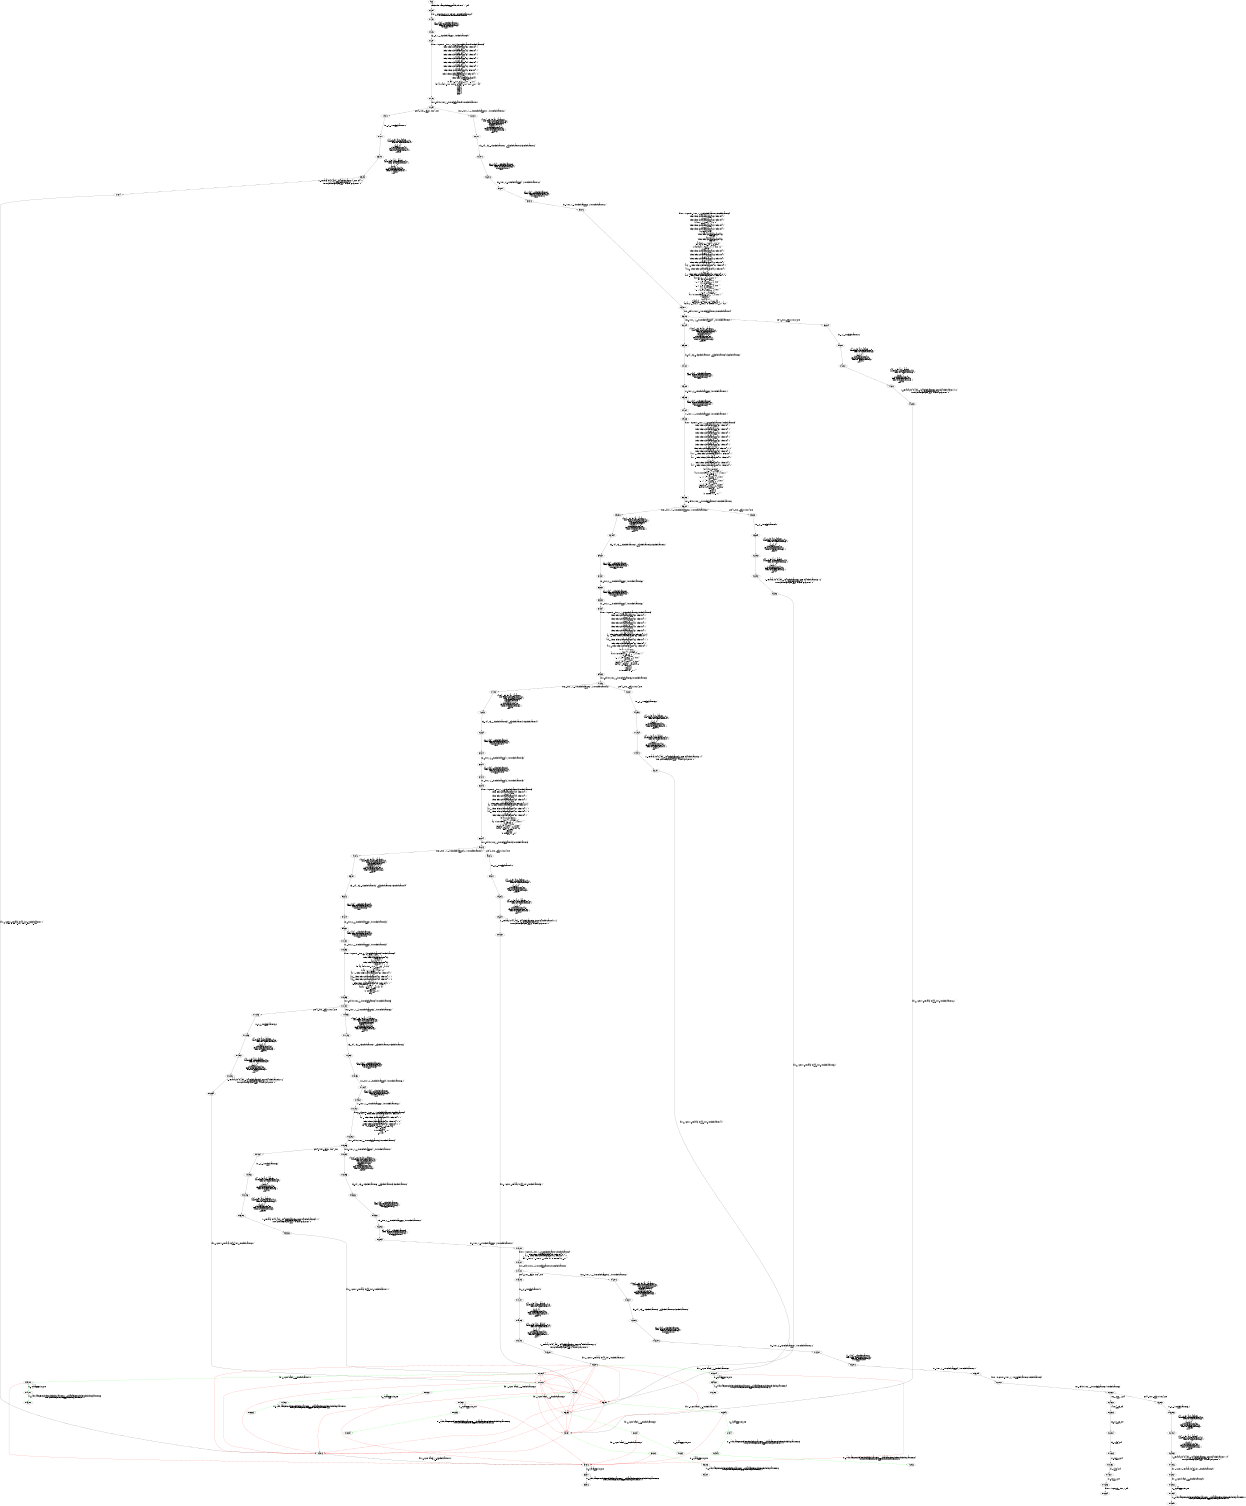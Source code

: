 digraph { 
	ratio="fill";
	size="8.3,10.7!";
	margin=0;
	"L9-D3" -> "L13-D4"[label="staticinvoke <safetyChecker.ErrorLable: void Error()>()--null
**null"];
	"L13-D4" -> "L14-D5"[label="if $i7 != 89 goto $i8 = i0 - 1--(not (not (= $i7__climbStairs_0_6 89)))
**(or false false false false false false false false)"];
	"L14-D5" -> "L15-D6"[label="$i7 = r1[$i6]--(= $i7__climbStairs_0_6
   (select (select |Global_realArray_int[]_64|
                   (select |int[]__climbStairs_0_86| 1))
           $i6__climbStairs_0_7))
**null"];
	"L15-D6" -> "L16-D7"[label="$i6 = i0 - 1--(= $i6__climbStairs_0_7 (- i0__climbStairs_0_89 1))
**null"];
	"L16-D7" -> "L17-D8"[label="if i10_1 < i0 goto $i1 = i10_1 - 1--(not (< i10_1__climbStairs_0_9 i0__climbStairs_0_89))
**(let ((a!1 (= 89
              (select (select |Global_realArray_int[]_53| (select |int[]| 1))
                      (+ (- 1) i0))))
      (a!2 (= 89
              (select (select |Global_realArray_int[]_43| (select |int[]| 1))
                      (+ (- 1) i0))))
      (a!3 (= 89
              (select (select |Global_realArray_int[]_34| (select |int[]| 1))
                      (+ (- 1) i0))))
      (a!4 (= 89
              (select (select |Global_realArray_int[]_26| (select |int[]| 1))
                      (+ (- 1) i0))))
      (a!5 (= 89
              (select (select |Global_realArray_int[]_19| (select |int[]| 1))
                      (+ (- 1) i0))))
      (a!6 (= 89
              (select (select |Global_realArray_int[]_13| (select |int[]| 1))
                      (+ (- 1) i0))))
      (a!7 (= 89
              (select (select |Global_realArray_int[]_8| (select |int[]| 1))
                      (+ (- 1) i0))))
      (a!8 (= 89
              (select (select |Global_realArray_int[]_4| (select |int[]| 1)) 1)))
      (a!9 (forall ((%0 Int))
             (! (let ((a!1 (= 0
                              (select (select |Global_realArray_int[]_4|
                                              (select |int[]| 1))
                                      %0))))
                  (or (and (>= i0 0) (or a!1 (= %0 0))) (= %0 1)))
                :qid itp))))
(let ((a!10 (and (<= i0 2) (not a!8) (or (not (<= i0 1)) (not (>= i0 1))) a!9)))
  (or (not a!1)
      (not a!2)
      (not a!3)
      (not a!4)
      (not a!5)
      (not a!6)
      (not a!7)
      a!10)))"];
	"L17-D8" -> "L18-D9"[label="i10_1 = Phi(i10, i10_2)--(= i10_1__climbStairs_0_9 i10_2__climbStairs_0_10)
**null"];
	"L18-D9" -> "L20-D10"[label="i10_2 = i10_1 + 1--(= i10_2__climbStairs_0_10 (+ i10_1__climbStairs_0_18 1))
**null"];
	"L18-D9" -> "L19-D10"[label="goto [?= i10_1 = Phi(i10, i10_2)]--true
**null"];
	"L20-D10" -> "L22-D11"[label="r1[i10_1] = $i5--(let ((a!1 (= array_63
              (store (select |Global_realArray_int[]_63|
                             (select |int[]__climbStairs_0_86| 1))
                     i10_1__climbStairs_0_18
                     $i5__climbStairs_0_12))))
  (and a!1
       (= |Global_realArray_int[]_64|
          (store |Global_realArray_int[]_63|
                 (select |int[]__climbStairs_0_86| 1)
                 array_63))))
**null"];
	"L19-D10" -> "L21-D11"[label="i10 = 2--(= i10__climbStairs_0_11 2)
**null"];
	"L22-D11" -> "L24-D12"[label="$i5 = $i4 + $i3--(= $i5__climbStairs_0_12 (+ $i4__climbStairs_0_15 $i3__climbStairs_0_13))
**null"];
	"L21-D11" -> "L23-D12"[label="r1[1] = 2--(let ((a!1 (= array_3
              (store (select |Global_realArray_int[]_3|
                             (select |int[]__climbStairs_0_14| 1))
                     1
                     2))))
  (and a!1
       (= |Global_realArray_int[]_4|
          (store |Global_realArray_int[]_3|
                 (select |int[]__climbStairs_0_14| 1)
                 array_3))))
**null"];
	"L24-D12" -> "L26-D13"[label="$i3 = r1[$i2]--(= $i3__climbStairs_0_13
   (select (select |Global_realArray_int[]_63|
                   (select |int[]__climbStairs_0_86| 1))
           $i2__climbStairs_0_14))
**null"];
	"L23-D12" -> "L25-D13"[label="r1[0] = 1--(let ((a!1 (= array_2
              (store (select |Global_realArray_int[]_2|
                             (select |int[]__climbStairs_0_14| 1))
                     0
                     1))))
  (and a!1
       (= |Global_realArray_int[]_3|
          (store |Global_realArray_int[]_2|
                 (select |int[]__climbStairs_0_14| 1)
                 array_2))))
**null"];
	"L26-D13" -> "L28-D14"[label="$i2 = i10_1 - 2--(= $i2__climbStairs_0_14 (- i10_1__climbStairs_0_18 2))
**null"];
	"L25-D13" -> "L27-D14"[label="r1 = newarray (int)[i0]--(and (= |int[]__climbStairs_0_14| (store |int[]| 1 1))
     (= |Global_realArray_int[]_2|
        (store |Global_realArray_int[]_1| 1 ((as const (Array Int Int)) 0))))
**null"];
	"L28-D14" -> "L30-D15"[label="$i4 = r1[$i1]--(= $i4__climbStairs_0_15
   (select (select |Global_realArray_int[]_63|
                   (select |int[]__climbStairs_0_86| 1))
           $i1__climbStairs_0_16))
**null"];
	"L27-D14" -> "L29-D15"[label="if i0 != 1 goto r1 = newarray (int)[i0]--(not (= i0__climbStairs_0_17 1))
**(and (or (not (<= i0 1)) (not (>= i0 1))) (>= i0 0))"];
	"L30-D15" -> "L32-D16"[label="$i1 = i10_1 - 1--(= $i1__climbStairs_0_16 (- i10_1__climbStairs_0_18 1))
**null"];
	"L29-D15" -> "L31-D16"[label="if i0 >= 0 goto (branch)--(>= i0__climbStairs_0_17 0)
**(>= i0 0)"];
	"L32-D16" -> "L34-D17"[label="if i10_1 < i0 goto $i1 = i10_1 - 1--(< i10_1__climbStairs_0_18 i0__climbStairs_0_89)
**(let ((a!1 (* (- 1)
              (select (select |Global_realArray_int[]_52| (select |int[]| 1))
                      (+ (- 1) i10_1))))
      (a!2 (* (- 1)
              (select (select |Global_realArray_int[]_52| (select |int[]| 1))
                      (+ (- 2) i10_1))))
      (a!4 (not (>= (+ i10_1 (* (- 1) i0)) 0)))
      (a!5 (* (- 1)
              (select (select |Global_realArray_int[]_42| (select |int[]| 1))
                      (+ (- 2) i10_1))))
      (a!6 (* (- 1)
              (select (select |Global_realArray_int[]_42| (select |int[]| 1))
                      (+ (- 1) i10_1))))
      (a!8 (forall ((%0 Int))
             (! (let ((a!1 (* (- 1)
                              (select (select |Global_realArray_int[]_33|
                                              (select |int[]| 1))
                                      (+ (- 1) i10_1))))
                      (a!2 (* (- 1)
                              (select (select |Global_realArray_int[]_33|
                                              (select |int[]| 1))
                                      %0)))
                      (a!4 (not (>= (+ i10_1 (* (- 1) i0)) 0))))
                (let ((a!3 (or (not (= %0 (+ (- 2) i10_1)))
                               (<= (- 21) (+ a!1 a!2)))))
                  (or (and a!3 a!4) (<= (- 1) (+ (* (- 1) i10_1) %0)))))
                :qid itp)))
      (a!9 (* (- 1)
              (select (select |Global_realArray_int[]_25| (select |int[]| 1))
                      (+ (- 1) i10_1))))
      (a!10 (* (- 1)
               (select (select |Global_realArray_int[]_25| (select |int[]| 1))
                       (+ (- 2) i10_1))))
      (a!12 (* (- 1)
               (select (select |Global_realArray_int[]_18| (select |int[]| 1))
                       (+ (- 1) i10_1))))
      (a!13 (* (- 1)
               (select (select |Global_realArray_int[]_18| (select |int[]| 1))
                       2)))
      (a!15 (<= (select (select |Global_realArray_int[]_12| (select |int[]| 1))
                        2)
                3))
      (a!16 (= (select (select |Global_realArray_int[]_12| (select |int[]| 1))
                       1)
               2))
      (a!18 (= 2
               (select (select |Global_realArray_int[]_7| (select |int[]| 1)) 1)))
      (a!19 (= (select (select |Global_realArray_int[]_7| (select |int[]| 1)) 0)
               1))
      (a!20 (not (<= (+ i0 (* (- 1) i10_1)) 0))))
(let ((a!3 (or (not true)
               (<= (- 55) (+ a!1 a!2))
               (<= (- 1) (+ (* (- 1) i10_1) (+ (- 2) i10_1)))))
      (a!7 (or (not true)
               (<= (- 34) (+ a!5 a!6))
               (<= (- 1) (+ (* (- 1) i10_1) (+ (- 2) i10_1)))))
      (a!11 (or (not true)
                (<= (- 13) (+ a!9 a!10))
                (<= (- 1) (+ (* (- 1) i10_1) (+ (- 2) i10_1)))))
      (a!14 (or (not true)
                (<= (- 8) (+ a!12 a!13))
                (<= (- 1) (+ (* (- 1) i10_1) 2))))
      (a!17 (or (not true) a!16 (<= (- 1) (+ (* (- 1) i10_1) 1)))))
  (or (and a!3 a!4)
      (and a!7 a!4)
      a!8
      (and a!11 a!4)
      (and a!14 (<= i10_1 4) (<= 4 i10_1) a!4)
      (and a!15 a!17 (<= i10_1 3) (<= 3 i10_1) a!4)
      (and a!18 (<= i10_1 2) (>= i10_1 2) (or (not true) a!19 (= 0 1)) a!20))))"];
	"L31-D16" -> "L33-D17"[label="i0 := @parameter0: int--true
**null"];
	"L34-D17" -> "L36-D18"[label="i10_1 = Phi(i10, i10_2)--(= i10_1__climbStairs_0_18 i10_2__climbStairs_0_19)
**null"];
	"L33-D17" -> "L35-D18"[label="r0 := @this: safetyTestCode.leetCode.climbingStairs.Test2--(= Global_safetyTestCode.leetCode.climbingStairs.Test2_2
   (store Global_safetyTestCode.leetCode.climbingStairs.Test2_1 1 1))
**null"];
	"L36-D18" -> "L38-D19"[label="goto [?= i10_1 = Phi(i10, i10_2)]--true
**null"];
	"L36-D18" -> "L37-D19"[label="i10_2 = i10_1 + 1--(= i10_2__climbStairs_0_19 (+ i10_1__climbStairs_0_27 1))
**null"];
	"L38-D19" -> "L40-D20"[label="i10 = 2--(= i10__climbStairs_0_20 2)
**null"];
	"L37-D19" -> "L39-D20"[label="r1[i10_1] = $i5--(let ((a!1 (= array_62
              (store (select |Global_realArray_int[]_62|
                             (select |int[]__climbStairs_0_86| 1))
                     i10_1__climbStairs_0_27
                     $i5__climbStairs_0_21))))
  (and a!1
       (= |Global_realArray_int[]_63|
          (store |Global_realArray_int[]_62|
                 (select |int[]__climbStairs_0_86| 1)
                 array_62))))
**null"];
	"L40-D20" -> "L42-D21"[label="r1[1] = 2--(let ((a!1 (= array_6
              (store (select |Global_realArray_int[]_6|
                             (select |int[]__climbStairs_0_23| 1))
                     1
                     2))))
  (and a!1
       (= |Global_realArray_int[]_7|
          (store |Global_realArray_int[]_6|
                 (select |int[]__climbStairs_0_23| 1)
                 array_6))))
**null"];
	"L39-D20" -> "L41-D21"[label="$i5 = $i4 + $i3--(= $i5__climbStairs_0_21 (+ $i4__climbStairs_0_24 $i3__climbStairs_0_22))
**null"];
	"L42-D21" -> "L44-D22"[label="r1[0] = 1--(let ((a!1 (= array_5
              (store (select |Global_realArray_int[]_5|
                             (select |int[]__climbStairs_0_23| 1))
                     0
                     1))))
  (and a!1
       (= |Global_realArray_int[]_6|
          (store |Global_realArray_int[]_5|
                 (select |int[]__climbStairs_0_23| 1)
                 array_5))))
**null"];
	"L41-D21" -> "L43-D22"[label="$i3 = r1[$i2]--(= $i3__climbStairs_0_22
   (select (select |Global_realArray_int[]_62|
                   (select |int[]__climbStairs_0_86| 1))
           $i2__climbStairs_0_23))
**null"];
	"L44-D22" -> "L46-D23"[label="r1 = newarray (int)[i0]--(and (= |int[]__climbStairs_0_23| (store |int[]__climbStairs_0_14| 1 2))
     (= |Global_realArray_int[]_5|
        (store |Global_realArray_int[]_4| 2 ((as const (Array Int Int)) 0))))
**null"];
	"L43-D22" -> "L45-D23"[label="$i2 = i10_1 - 2--(= $i2__climbStairs_0_23 (- i10_1__climbStairs_0_27 2))
**null"];
	"L46-D23" -> "L48-D24"[label="if i0 != 1 goto r1 = newarray (int)[i0]--(not (= i0__climbStairs_0_26 1))
**true"];
	"L45-D23" -> "L47-D24"[label="$i4 = r1[$i1]--(= $i4__climbStairs_0_24
   (select (select |Global_realArray_int[]_62|
                   (select |int[]__climbStairs_0_86| 1))
           $i1__climbStairs_0_25))
**null"];
	"L48-D24" -> "L50-D25"[color =green, label="if i0 >= 0 goto (branch)--(>= i0__climbStairs_0_26 0)
**true"];
	"L47-D24" -> "L49-D25"[label="$i1 = i10_1 - 1--(= $i1__climbStairs_0_25 (- i10_1__climbStairs_0_27 1))
**null"];
	"L50-D25" -> "L52-D26"[color =green, label="i0 := @parameter0: int--true
**null"];
	"L49-D25" -> "L51-D26"[label="if i10_1 < i0 goto $i1 = i10_1 - 1--(< i10_1__climbStairs_0_27 i0__climbStairs_0_89)
**(let ((a!1 (* (- 1)
              (select (select |Global_realArray_int[]_51| (select |int[]| 1))
                      (+ (- 2) i10_1))))
      (a!2 (* (- 2)
              (select (select |Global_realArray_int[]_51| (select |int[]| 1))
                      (+ (- 1) i10_1))))
      (a!3 (* (- 2)
              (select (select |Global_realArray_int[]_41| (select |int[]| 1))
                      (+ (- 1) i10_1))))
      (a!4 (* (- 1)
              (select (select |Global_realArray_int[]_41| (select |int[]| 1))
                      (+ (- 2) i10_1))))
      (a!5 (* (- 1)
              (select (select |Global_realArray_int[]_32| (select |int[]| 1))
                      (+ (- 2) i10_1))))
      (a!6 (* (- 2)
              (select (select |Global_realArray_int[]_32| (select |int[]| 1))
                      (+ (- 1) i10_1))))
      (a!7 (* (- 1)
              (select (select |Global_realArray_int[]_24| (select |int[]| 1)) 2)))
      (a!8 (* (- 2)
              (select (select |Global_realArray_int[]_24| (select |int[]| 1))
                      (+ (- 1) i10_1))))
      (a!10 (<= (select (select |Global_realArray_int[]_17| (select |int[]| 1))
                        2)
                3))
      (a!11 (= (select (select |Global_realArray_int[]_17| (select |int[]| 1))
                       1)
               2))
      (a!13 (= 2
               (select (select |Global_realArray_int[]_11| (select |int[]| 1))
                       1)))
      (a!14 (= (select (select |Global_realArray_int[]_11| (select |int[]| 1))
                       0)
               1)))
(let ((a!9 (or (not true)
               (<= (- 13) (+ a!7 a!8))
               (<= (- 1) (+ (* (- 1) i10_1) 2))))
      (a!12 (or (not true) a!11 (<= (- 1) (+ (* (- 1) i10_1) 1)))))
  (or (not true)
      (<= (- 55) (+ a!1 a!2))
      (<= (- 1) (+ (* (- 1) i10_1) (+ (- 2) i10_1)))
      (not true)
      (<= (- 34) (+ a!3 a!4))
      (<= (- 1) (+ (* (- 1) i10_1) (+ (- 2) i10_1)))
      (not true)
      (<= (- 21) (+ a!5 a!6))
      (<= (- 1) (+ (* (- 1) i10_1) (+ (- 2) i10_1)))
      (and a!9 (<= i10_1 4) (<= 4 i10_1))
      (and a!10 a!12 (<= i10_1 3) (<= 3 i10_1))
      (and a!13
           (<= i10_1 2)
           (>= i10_1 2)
           (= 2 i10_1)
           (or (not true) a!14 (= 0 1))))))"];
	"L52-D26" -> "L54-D27"[color =green, label="r0 := @this: safetyTestCode.leetCode.climbingStairs.Test2--(= Global_safetyTestCode.leetCode.climbingStairs.Test2_3
   (store Global_safetyTestCode.leetCode.climbingStairs.Test2_2 2 2))
**null"];
	"L51-D26" -> "L53-D27"[label="i10_1 = Phi(i10, i10_2)--(= i10_1__climbStairs_0_27 i10_2__climbStairs_0_28)
**null"];
	"L53-D27" -> "L56-D28"[label="goto [?= i10_1 = Phi(i10, i10_2)]--true
**null"];
	"L53-D27" -> "L55-D28"[label="i10_2 = i10_1 + 1--(= i10_2__climbStairs_0_28 (+ i10_1__climbStairs_0_36 1))
**null"];
	"L56-D28" -> "L58-D29"[label="i10 = 2--(= i10__climbStairs_0_29 2)
**null"];
	"L55-D28" -> "L57-D29"[label="r1[i10_1] = $i5--(let ((a!1 (= array_61
              (store (select |Global_realArray_int[]_61|
                             (select |int[]__climbStairs_0_86| 1))
                     i10_1__climbStairs_0_36
                     $i5__climbStairs_0_30))))
  (and a!1
       (= |Global_realArray_int[]_62|
          (store |Global_realArray_int[]_61|
                 (select |int[]__climbStairs_0_86| 1)
                 array_61))))
**null"];
	"L58-D29" -> "L60-D30"[label="r1[1] = 2--(let ((a!1 (= array_10
              (store (select |Global_realArray_int[]_10|
                             (select |int[]__climbStairs_0_32| 1))
                     1
                     2))))
  (and a!1
       (= |Global_realArray_int[]_11|
          (store |Global_realArray_int[]_10|
                 (select |int[]__climbStairs_0_32| 1)
                 array_10))))
**null"];
	"L57-D29" -> "L59-D30"[label="$i5 = $i4 + $i3--(= $i5__climbStairs_0_30 (+ $i4__climbStairs_0_33 $i3__climbStairs_0_31))
**null"];
	"L60-D30" -> "L62-D31"[label="r1[0] = 1--(let ((a!1 (= array_9
              (store (select |Global_realArray_int[]_9|
                             (select |int[]__climbStairs_0_32| 1))
                     0
                     1))))
  (and a!1
       (= |Global_realArray_int[]_10|
          (store |Global_realArray_int[]_9|
                 (select |int[]__climbStairs_0_32| 1)
                 array_9))))
**null"];
	"L59-D30" -> "L61-D31"[label="$i3 = r1[$i2]--(= $i3__climbStairs_0_31
   (select (select |Global_realArray_int[]_61|
                   (select |int[]__climbStairs_0_86| 1))
           $i2__climbStairs_0_32))
**null"];
	"L62-D31" -> "L64-D32"[label="r1 = newarray (int)[i0]--(and (= |int[]__climbStairs_0_32| (store |int[]__climbStairs_0_23| 1 3))
     (= |Global_realArray_int[]_9|
        (store |Global_realArray_int[]_8| 3 ((as const (Array Int Int)) 0))))
**null"];
	"L61-D31" -> "L63-D32"[label="$i2 = i10_1 - 2--(= $i2__climbStairs_0_32 (- i10_1__climbStairs_0_36 2))
**null"];
	"L64-D32" -> "L66-D33"[label="if i0 != 1 goto r1 = newarray (int)[i0]--(not (= i0__climbStairs_0_35 1))
**true"];
	"L63-D32" -> "L65-D33"[label="$i4 = r1[$i1]--(= $i4__climbStairs_0_33
   (select (select |Global_realArray_int[]_61|
                   (select |int[]__climbStairs_0_86| 1))
           $i1__climbStairs_0_34))
**null"];
	"L66-D33" -> "L68-D34"[color =green, label="if i0 >= 0 goto (branch)--(>= i0__climbStairs_0_35 0)
**true"];
	"L65-D33" -> "L67-D34"[label="$i1 = i10_1 - 1--(= $i1__climbStairs_0_34 (- i10_1__climbStairs_0_36 1))
**null"];
	"L68-D34" -> "L70-D35"[color =green, label="i0 := @parameter0: int--true
**null"];
	"L67-D34" -> "L69-D35"[label="if i10_1 < i0 goto $i1 = i10_1 - 1--(< i10_1__climbStairs_0_36 i0__climbStairs_0_89)
**(let ((a!1 (* (- 3)
              (select (select |Global_realArray_int[]_50| (select |int[]| 1))
                      (+ (- 1) i10_1))))
      (a!2 (* (- 2)
              (select (select |Global_realArray_int[]_50| (select |int[]| 1))
                      (+ (- 2) i10_1))))
      (a!3 (* (- 3)
              (select (select |Global_realArray_int[]_40| (select |int[]| 1))
                      (+ (- 1) i10_1))))
      (a!4 (* (- 2)
              (select (select |Global_realArray_int[]_40| (select |int[]| 1))
                      (+ (- 2) i10_1))))
      (a!5 (* (- 3)
              (select (select |Global_realArray_int[]_31| (select |int[]| 1))
                      (+ (- 1) i10_1))))
      (a!6 (* (- 2)
              (select (select |Global_realArray_int[]_31| (select |int[]| 1)) 2)))
      (a!8 (<= (select (select |Global_realArray_int[]_23| (select |int[]| 1))
                       2)
               3))
      (a!9 (= (select (select |Global_realArray_int[]_23| (select |int[]| 1)) 1)
              2))
      (a!11 (= 2
               (select (select |Global_realArray_int[]_16| (select |int[]| 1))
                       1)))
      (a!12 (= (select (select |Global_realArray_int[]_16| (select |int[]| 1))
                       0)
               1)))
(let ((a!7 (or (not true)
               (<= (- 21) (+ a!5 a!6))
               (<= (- 1) (+ (* (- 1) i10_1) 2))))
      (a!10 (or (not true) a!9 (<= (- 1) (+ (* (- 1) i10_1) 1)))))
  (or (not true)
      (<= (- 55) (+ a!1 a!2))
      (<= (- 1) (+ (* (- 1) i10_1) (+ (- 2) i10_1)))
      (not true)
      (<= (- 34) (+ a!3 a!4))
      (<= (- 1) (+ (* (- 1) i10_1) (+ (- 2) i10_1)))
      (and a!7 (<= i10_1 4) (<= 4 i10_1))
      (and a!8 (<= i10_1 3) (<= 3 i10_1) a!10)
      (and a!11
           (<= i10_1 2)
           (>= i10_1 2)
           (= 2 i10_1)
           (or (not true) a!12 (= 0 1))))))"];
	"L70-D35" -> "L72-D36"[color =green, label="r0 := @this: safetyTestCode.leetCode.climbingStairs.Test2--(= Global_safetyTestCode.leetCode.climbingStairs.Test2_4
   (store Global_safetyTestCode.leetCode.climbingStairs.Test2_3 3 3))
**null"];
	"L69-D35" -> "L71-D36"[label="i10_1 = Phi(i10, i10_2)--(= i10_1__climbStairs_0_36 i10_2__climbStairs_0_37)
**null"];
	"L71-D36" -> "L73-D37"[label="goto [?= i10_1 = Phi(i10, i10_2)]--true
**null"];
	"L71-D36" -> "L74-D37"[label="i10_2 = i10_1 + 1--(= i10_2__climbStairs_0_37 (+ i10_1__climbStairs_0_45 1))
**null"];
	"L73-D37" -> "L75-D38"[label="i10 = 2--(= i10__climbStairs_0_38 2)
**null"];
	"L74-D37" -> "L76-D38"[label="r1[i10_1] = $i5--(let ((a!1 (= array_60
              (store (select |Global_realArray_int[]_60|
                             (select |int[]__climbStairs_0_86| 1))
                     i10_1__climbStairs_0_45
                     $i5__climbStairs_0_39))))
  (and a!1
       (= |Global_realArray_int[]_61|
          (store |Global_realArray_int[]_60|
                 (select |int[]__climbStairs_0_86| 1)
                 array_60))))
**null"];
	"L75-D38" -> "L77-D39"[label="r1[1] = 2--(let ((a!1 (= array_15
              (store (select |Global_realArray_int[]_15|
                             (select |int[]__climbStairs_0_41| 1))
                     1
                     2))))
  (and a!1
       (= |Global_realArray_int[]_16|
          (store |Global_realArray_int[]_15|
                 (select |int[]__climbStairs_0_41| 1)
                 array_15))))
**null"];
	"L76-D38" -> "L78-D39"[label="$i5 = $i4 + $i3--(= $i5__climbStairs_0_39 (+ $i4__climbStairs_0_42 $i3__climbStairs_0_40))
**null"];
	"L77-D39" -> "L79-D40"[label="r1[0] = 1--(let ((a!1 (= array_14
              (store (select |Global_realArray_int[]_14|
                             (select |int[]__climbStairs_0_41| 1))
                     0
                     1))))
  (and a!1
       (= |Global_realArray_int[]_15|
          (store |Global_realArray_int[]_14|
                 (select |int[]__climbStairs_0_41| 1)
                 array_14))))
**null"];
	"L78-D39" -> "L80-D40"[label="$i3 = r1[$i2]--(= $i3__climbStairs_0_40
   (select (select |Global_realArray_int[]_60|
                   (select |int[]__climbStairs_0_86| 1))
           $i2__climbStairs_0_41))
**null"];
	"L79-D40" -> "L81-D41"[label="r1 = newarray (int)[i0]--(and (= |int[]__climbStairs_0_41| (store |int[]__climbStairs_0_32| 1 4))
     (= |Global_realArray_int[]_14|
        (store |Global_realArray_int[]_13| 4 ((as const (Array Int Int)) 0))))
**null"];
	"L80-D40" -> "L82-D41"[label="$i2 = i10_1 - 2--(= $i2__climbStairs_0_41 (- i10_1__climbStairs_0_45 2))
**null"];
	"L81-D41" -> "L83-D42"[label="if i0 != 1 goto r1 = newarray (int)[i0]--(not (= i0__climbStairs_0_44 1))
**true"];
	"L82-D41" -> "L84-D42"[label="$i4 = r1[$i1]--(= $i4__climbStairs_0_42
   (select (select |Global_realArray_int[]_60|
                   (select |int[]__climbStairs_0_86| 1))
           $i1__climbStairs_0_43))
**null"];
	"L83-D42" -> "L85-D43"[color =green, label="if i0 >= 0 goto (branch)--(>= i0__climbStairs_0_44 0)
**true"];
	"L84-D42" -> "L86-D43"[label="$i1 = i10_1 - 1--(= $i1__climbStairs_0_43 (- i10_1__climbStairs_0_45 1))
**null"];
	"L85-D43" -> "L87-D44"[color =green, label="i0 := @parameter0: int--true
**null"];
	"L86-D43" -> "L88-D44"[label="if i10_1 < i0 goto $i1 = i10_1 - 1--(< i10_1__climbStairs_0_45 i0__climbStairs_0_89)
**(let ((a!1 (* (- 5)
              (select (select |Global_realArray_int[]_49| (select |int[]| 1))
                      (+ (- 1) i10_1))))
      (a!2 (* (- 3)
              (select (select |Global_realArray_int[]_49| (select |int[]| 1))
                      (+ (- 2) i10_1))))
      (a!3 (* (- 5)
              (select (select |Global_realArray_int[]_39| (select |int[]| 1))
                      (+ (- 1) i10_1))))
      (a!4 (* (- 3)
              (select (select |Global_realArray_int[]_39| (select |int[]| 1)) 2)))
      (a!6 (<= (select (select |Global_realArray_int[]_30| (select |int[]| 1))
                       2)
               3))
      (a!7 (= (select (select |Global_realArray_int[]_30| (select |int[]| 1)) 1)
              2))
      (a!9 (= (select (select |Global_realArray_int[]_22| (select |int[]| 1)) 0)
              1))
      (a!10 (= 2
               (select (select |Global_realArray_int[]_22| (select |int[]| 1))
                       1))))
(let ((a!5 (or (not true)
               (<= (- 34) (+ a!3 a!4))
               (<= (- 1) (+ (* (- 1) i10_1) 2))))
      (a!8 (or (not true) a!7 (<= (- 1) (+ (* (- 1) i10_1) 1)))))
  (or (not true)
      (<= (- 55) (+ a!1 a!2))
      (<= (- 1) (+ (* (- 1) i10_1) (+ (- 2) i10_1)))
      (and a!5 (<= i10_1 4) (<= 4 i10_1))
      (and a!6 (<= i10_1 3) (<= 3 i10_1) a!8)
      (and (<= i10_1 2)
           (>= i10_1 2)
           (= 2 i10_1)
           (or (not true) a!9 (= 0 1))
           a!10))))"];
	"L87-D44" -> "L89-D45"[color =green, label="r0 := @this: safetyTestCode.leetCode.climbingStairs.Test2--(= Global_safetyTestCode.leetCode.climbingStairs.Test2_5
   (store Global_safetyTestCode.leetCode.climbingStairs.Test2_4 4 4))
**null"];
	"L88-D44" -> "L90-D45"[label="i10_1 = Phi(i10, i10_2)--(= i10_1__climbStairs_0_45 i10_2__climbStairs_0_46)
**null"];
	"L90-D45" -> "L91-D46"[label="i10_2 = i10_1 + 1--(= i10_2__climbStairs_0_46 (+ i10_1__climbStairs_0_54 1))
**null"];
	"L90-D45" -> "L92-D46"[label="goto [?= i10_1 = Phi(i10, i10_2)]--true
**null"];
	"L91-D46" -> "L93-D47"[label="r1[i10_1] = $i5--(let ((a!1 (= array_59
              (store (select |Global_realArray_int[]_59|
                             (select |int[]__climbStairs_0_86| 1))
                     i10_1__climbStairs_0_54
                     $i5__climbStairs_0_48))))
  (and a!1
       (= |Global_realArray_int[]_60|
          (store |Global_realArray_int[]_59|
                 (select |int[]__climbStairs_0_86| 1)
                 array_59))))
**null"];
	"L92-D46" -> "L94-D47"[label="i10 = 2--(= i10__climbStairs_0_47 2)
**null"];
	"L93-D47" -> "L95-D48"[label="$i5 = $i4 + $i3--(= $i5__climbStairs_0_48 (+ $i4__climbStairs_0_51 $i3__climbStairs_0_49))
**null"];
	"L94-D47" -> "L96-D48"[label="r1[1] = 2--(let ((a!1 (= array_21
              (store (select |Global_realArray_int[]_21|
                             (select |int[]__climbStairs_0_50| 1))
                     1
                     2))))
  (and a!1
       (= |Global_realArray_int[]_22|
          (store |Global_realArray_int[]_21|
                 (select |int[]__climbStairs_0_50| 1)
                 array_21))))
**null"];
	"L95-D48" -> "L97-D49"[label="$i3 = r1[$i2]--(= $i3__climbStairs_0_49
   (select (select |Global_realArray_int[]_59|
                   (select |int[]__climbStairs_0_86| 1))
           $i2__climbStairs_0_50))
**null"];
	"L96-D48" -> "L98-D49"[label="r1[0] = 1--(let ((a!1 (= array_20
              (store (select |Global_realArray_int[]_20|
                             (select |int[]__climbStairs_0_50| 1))
                     0
                     1))))
  (and a!1
       (= |Global_realArray_int[]_21|
          (store |Global_realArray_int[]_20|
                 (select |int[]__climbStairs_0_50| 1)
                 array_20))))
**null"];
	"L97-D49" -> "L99-D50"[label="$i2 = i10_1 - 2--(= $i2__climbStairs_0_50 (- i10_1__climbStairs_0_54 2))
**null"];
	"L98-D49" -> "L100-D50"[label="r1 = newarray (int)[i0]--(and (= |int[]__climbStairs_0_50| (store |int[]__climbStairs_0_41| 1 5))
     (= |Global_realArray_int[]_20|
        (store |Global_realArray_int[]_19| 5 ((as const (Array Int Int)) 0))))
**null"];
	"L99-D50" -> "L101-D51"[label="$i4 = r1[$i1]--(= $i4__climbStairs_0_51
   (select (select |Global_realArray_int[]_59|
                   (select |int[]__climbStairs_0_86| 1))
           $i1__climbStairs_0_52))
**null"];
	"L100-D50" -> "L102-D51"[label="if i0 != 1 goto r1 = newarray (int)[i0]--(not (= i0__climbStairs_0_53 1))
**true"];
	"L101-D51" -> "L103-D52"[label="$i1 = i10_1 - 1--(= $i1__climbStairs_0_52 (- i10_1__climbStairs_0_54 1))
**null"];
	"L102-D51" -> "L104-D52"[color =green, label="if i0 >= 0 goto (branch)--(>= i0__climbStairs_0_53 0)
**true"];
	"L103-D52" -> "L105-D53"[label="if i10_1 < i0 goto $i1 = i10_1 - 1--(< i10_1__climbStairs_0_54 i0__climbStairs_0_89)
**(let ((a!1 (forall ((%0 Int))
             (! (let ((a!1 (* (- 8)
                              (select (select |Global_realArray_int[]_48|
                                              (select |int[]| 1))
                                      (+ (- 1) i10_1))))
                      (a!2 (* (- 5)
                              (select (select |Global_realArray_int[]_48|
                                              (select |int[]| 1))
                                      %0))))
                (let ((a!3 (and (or (not (= 2 %0)) (<= (- 55) (+ a!1 a!2)))
                                (<= i10_1 4)
                                (<= 4 i10_1))))
                  (or a!3 (<= (- 1) (+ (* (- 1) i10_1) %0)))))
                :qid itp)))
      (a!2 (<= (select (select |Global_realArray_int[]_38| (select |int[]| 1))
                       2)
               3))
      (a!3 (= (select (select |Global_realArray_int[]_38| (select |int[]| 1)) 1)
              2))
      (a!5 (= (select (select |Global_realArray_int[]_29| (select |int[]| 1)) 0)
              1))
      (a!6 (= 2
              (select (select |Global_realArray_int[]_29| (select |int[]| 1)) 1))))
(let ((a!4 (or (not true) a!3 (<= (- 1) (+ (* (- 1) i10_1) 1)))))
  (or a!1
      (and a!2 (<= i10_1 3) (<= 3 i10_1) a!4)
      (and (<= i10_1 2)
           (>= i10_1 2)
           (or (not true) a!5 (= 0 1))
           (= 2 i10_1)
           a!6))))"];
	"L104-D52" -> "L106-D53"[color =green, label="i0 := @parameter0: int--true
**null"];
	"L105-D53" -> "L107-D54"[label="i10_1 = Phi(i10, i10_2)--(= i10_1__climbStairs_0_54 i10_2__climbStairs_0_55)
**null"];
	"L106-D53" -> "L108-D54"[color =green, label="r0 := @this: safetyTestCode.leetCode.climbingStairs.Test2--(= Global_safetyTestCode.leetCode.climbingStairs.Test2_6
   (store Global_safetyTestCode.leetCode.climbingStairs.Test2_5 5 5))
**null"];
	"L107-D54" -> "L110-D55"[label="goto [?= i10_1 = Phi(i10, i10_2)]--true
**null"];
	"L107-D54" -> "L109-D55"[label="i10_2 = i10_1 + 1--(= i10_2__climbStairs_0_55 (+ i10_1__climbStairs_0_63 1))
**null"];
	"L110-D55" -> "L112-D56"[label="i10 = 2--(= i10__climbStairs_0_56 2)
**null"];
	"L109-D55" -> "L111-D56"[label="r1[i10_1] = $i5--(let ((a!1 (= array_58
              (store (select |Global_realArray_int[]_58|
                             (select |int[]__climbStairs_0_86| 1))
                     i10_1__climbStairs_0_63
                     $i5__climbStairs_0_57))))
  (and a!1
       (= |Global_realArray_int[]_59|
          (store |Global_realArray_int[]_58|
                 (select |int[]__climbStairs_0_86| 1)
                 array_58))))
**null"];
	"L112-D56" -> "L114-D57"[label="r1[1] = 2--(let ((a!1 (= array_28
              (store (select |Global_realArray_int[]_28|
                             (select |int[]__climbStairs_0_59| 1))
                     1
                     2))))
  (and a!1
       (= |Global_realArray_int[]_29|
          (store |Global_realArray_int[]_28|
                 (select |int[]__climbStairs_0_59| 1)
                 array_28))))
**null"];
	"L111-D56" -> "L113-D57"[label="$i5 = $i4 + $i3--(= $i5__climbStairs_0_57 (+ $i4__climbStairs_0_60 $i3__climbStairs_0_58))
**null"];
	"L114-D57" -> "L116-D58"[label="r1[0] = 1--(let ((a!1 (= array_27
              (store (select |Global_realArray_int[]_27|
                             (select |int[]__climbStairs_0_59| 1))
                     0
                     1))))
  (and a!1
       (= |Global_realArray_int[]_28|
          (store |Global_realArray_int[]_27|
                 (select |int[]__climbStairs_0_59| 1)
                 array_27))))
**null"];
	"L113-D57" -> "L115-D58"[label="$i3 = r1[$i2]--(= $i3__climbStairs_0_58
   (select (select |Global_realArray_int[]_58|
                   (select |int[]__climbStairs_0_86| 1))
           $i2__climbStairs_0_59))
**null"];
	"L116-D58" -> "L118-D59"[label="r1 = newarray (int)[i0]--(and (= |int[]__climbStairs_0_59| (store |int[]__climbStairs_0_50| 1 6))
     (= |Global_realArray_int[]_27|
        (store |Global_realArray_int[]_26| 6 ((as const (Array Int Int)) 0))))
**null"];
	"L115-D58" -> "L117-D59"[label="$i2 = i10_1 - 2--(= $i2__climbStairs_0_59 (- i10_1__climbStairs_0_63 2))
**null"];
	"L118-D59" -> "L120-D60"[label="if i0 != 1 goto r1 = newarray (int)[i0]--(not (= i0__climbStairs_0_62 1))
**true"];
	"L117-D59" -> "L119-D60"[label="$i4 = r1[$i1]--(= $i4__climbStairs_0_60
   (select (select |Global_realArray_int[]_58|
                   (select |int[]__climbStairs_0_86| 1))
           $i1__climbStairs_0_61))
**null"];
	"L120-D60" -> "L122-D61"[color =green, label="if i0 >= 0 goto (branch)--(>= i0__climbStairs_0_62 0)
**true"];
	"L119-D60" -> "L121-D61"[label="$i1 = i10_1 - 1--(= $i1__climbStairs_0_61 (- i10_1__climbStairs_0_63 1))
**null"];
	"L122-D61" -> "L124-D62"[color =green, label="i0 := @parameter0: int--true
**null"];
	"L121-D61" -> "L123-D62"[label="if i10_1 < i0 goto $i1 = i10_1 - 1--(< i10_1__climbStairs_0_63 i0__climbStairs_0_89)
**(let ((a!1 (<= (select (select |Global_realArray_int[]_47| (select |int[]| 1))
                       2)
               3))
      (a!2 (= (select (select |Global_realArray_int[]_47| (select |int[]| 1)) 1)
              2))
      (a!4 (= 1
              (select (select |Global_realArray_int[]_37| (select |int[]| 1)) 0)))
      (a!5 (= 2
              (select (select |Global_realArray_int[]_37| (select |int[]| 1)) 1))))
(let ((a!3 (or (not true) a!2 (<= (- 1) (+ (* (- 1) i10_1) 1)))))
  (or (and a!1 (<= i10_1 3) (<= 3 i10_1) a!3)
      (and (<= i10_1 2)
           (>= i10_1 2)
           (or (not true) a!4 (= 0 1))
           a!5
           (= 2 i10_1)))))"];
	"L124-D62" -> "L126-D63"[color =green, label="r0 := @this: safetyTestCode.leetCode.climbingStairs.Test2--(= Global_safetyTestCode.leetCode.climbingStairs.Test2_7
   (store Global_safetyTestCode.leetCode.climbingStairs.Test2_6 6 6))
**null"];
	"L123-D62" -> "L125-D63"[label="i10_1 = Phi(i10, i10_2)--(= i10_1__climbStairs_0_63 i10_2__climbStairs_0_64)
**null"];
	"L125-D63" -> "L128-D64"[label="i10_2 = i10_1 + 1--(= i10_2__climbStairs_0_64 (+ i10_1__climbStairs_0_72 1))
**null"];
	"L125-D63" -> "L127-D64"[label="goto [?= i10_1 = Phi(i10, i10_2)]--true
**null"];
	"L128-D64" -> "L130-D65"[label="r1[i10_1] = $i5--(let ((a!1 (= array_57
              (store (select |Global_realArray_int[]_57|
                             (select |int[]__climbStairs_0_86| 1))
                     i10_1__climbStairs_0_72
                     $i5__climbStairs_0_66))))
  (and a!1
       (= |Global_realArray_int[]_58|
          (store |Global_realArray_int[]_57|
                 (select |int[]__climbStairs_0_86| 1)
                 array_57))))
**null"];
	"L127-D64" -> "L129-D65"[label="i10 = 2--(= i10__climbStairs_0_65 2)
**null"];
	"L130-D65" -> "L132-D66"[label="$i5 = $i4 + $i3--(= $i5__climbStairs_0_66 (+ $i4__climbStairs_0_69 $i3__climbStairs_0_67))
**null"];
	"L129-D65" -> "L131-D66"[label="r1[1] = 2--(let ((a!1 (= array_36
              (store (select |Global_realArray_int[]_36|
                             (select |int[]__climbStairs_0_68| 1))
                     1
                     2))))
  (and a!1
       (= |Global_realArray_int[]_37|
          (store |Global_realArray_int[]_36|
                 (select |int[]__climbStairs_0_68| 1)
                 array_36))))
**null"];
	"L132-D66" -> "L134-D67"[label="$i3 = r1[$i2]--(= $i3__climbStairs_0_67
   (select (select |Global_realArray_int[]_57|
                   (select |int[]__climbStairs_0_86| 1))
           $i2__climbStairs_0_68))
**null"];
	"L131-D66" -> "L133-D67"[label="r1[0] = 1--(let ((a!1 (= array_35
              (store (select |Global_realArray_int[]_35|
                             (select |int[]__climbStairs_0_68| 1))
                     0
                     1))))
  (and a!1
       (= |Global_realArray_int[]_36|
          (store |Global_realArray_int[]_35|
                 (select |int[]__climbStairs_0_68| 1)
                 array_35))))
**null"];
	"L134-D67" -> "L136-D68"[label="$i2 = i10_1 - 2--(= $i2__climbStairs_0_68 (- i10_1__climbStairs_0_72 2))
**null"];
	"L133-D67" -> "L135-D68"[label="r1 = newarray (int)[i0]--(and (= |int[]__climbStairs_0_68| (store |int[]__climbStairs_0_59| 1 7))
     (= |Global_realArray_int[]_35|
        (store |Global_realArray_int[]_34| 7 ((as const (Array Int Int)) 0))))
**null"];
	"L136-D68" -> "L138-D69"[label="$i4 = r1[$i1]--(= $i4__climbStairs_0_69
   (select (select |Global_realArray_int[]_57|
                   (select |int[]__climbStairs_0_86| 1))
           $i1__climbStairs_0_70))
**null"];
	"L135-D68" -> "L137-D69"[label="if i0 != 1 goto r1 = newarray (int)[i0]--(not (= i0__climbStairs_0_71 1))
**true"];
	"L138-D69" -> "L140-D70"[label="$i1 = i10_1 - 1--(= $i1__climbStairs_0_70 (- i10_1__climbStairs_0_72 1))
**null"];
	"L137-D69" -> "L139-D70"[color =green, label="if i0 >= 0 goto (branch)--(>= i0__climbStairs_0_71 0)
**true"];
	"L140-D70" -> "L142-D71"[label="if i10_1 < i0 goto $i1 = i10_1 - 1--(< i10_1__climbStairs_0_72 i0__climbStairs_0_89)
**(let ((a!1 (= 2
              (select (select |Global_realArray_int[]_46| (select |int[]| 1)) 1)))
      (a!2 (= (select (select |Global_realArray_int[]_46| (select |int[]| 1)) 0)
              1)))
  (and (<= i10_1 2) (>= i10_1 2) (= 2 i10_1) a!1 (or (not true) a!2 (= 0 1))))"];
	"L139-D70" -> "L141-D71"[color =green, label="i0 := @parameter0: int--true
**null"];
	"L142-D71" -> "L144-D72"[label="i10_1 = Phi(i10, i10_2)--(= i10_1__climbStairs_0_72 i10_2__climbStairs_0_73)
**null"];
	"L141-D71" -> "L143-D72"[color =green, label="r0 := @this: safetyTestCode.leetCode.climbingStairs.Test2--(= Global_safetyTestCode.leetCode.climbingStairs.Test2_8
   (store Global_safetyTestCode.leetCode.climbingStairs.Test2_7 7 7))
**null"];
	"L144-D72" -> "L145-D73"[label="goto [?= i10_1 = Phi(i10, i10_2)]--true
**null"];
	"L144-D72" -> "L146-D73"[label="i10_2 = i10_1 + 1--(= i10_2__climbStairs_0_73 (+ i10_1__climbStairs_0_81 1))
**null"];
	"L145-D73" -> "L147-D74"[label="i10 = 2--(= i10__climbStairs_0_74 2)
**null"];
	"L146-D73" -> "L148-D74"[label="r1[i10_1] = $i5--(let ((a!1 (= array_56
              (store (select |Global_realArray_int[]_56|
                             (select |int[]__climbStairs_0_86| 1))
                     i10_1__climbStairs_0_81
                     $i5__climbStairs_0_75))))
  (and a!1
       (= |Global_realArray_int[]_57|
          (store |Global_realArray_int[]_56|
                 (select |int[]__climbStairs_0_86| 1)
                 array_56))))
**null"];
	"L147-D74" -> "L149-D75"[label="r1[1] = 2--(let ((a!1 (= array_45
              (store (select |Global_realArray_int[]_45|
                             (select |int[]__climbStairs_0_77| 1))
                     1
                     2))))
  (and a!1
       (= |Global_realArray_int[]_46|
          (store |Global_realArray_int[]_45|
                 (select |int[]__climbStairs_0_77| 1)
                 array_45))))
**null"];
	"L148-D74" -> "L150-D75"[label="$i5 = $i4 + $i3--(= $i5__climbStairs_0_75 (+ $i4__climbStairs_0_78 $i3__climbStairs_0_76))
**null"];
	"L149-D75" -> "L151-D76"[label="r1[0] = 1--(let ((a!1 (= array_44
              (store (select |Global_realArray_int[]_44|
                             (select |int[]__climbStairs_0_77| 1))
                     0
                     1))))
  (and a!1
       (= |Global_realArray_int[]_45|
          (store |Global_realArray_int[]_44|
                 (select |int[]__climbStairs_0_77| 1)
                 array_44))))
**null"];
	"L150-D75" -> "L152-D76"[label="$i3 = r1[$i2]--(= $i3__climbStairs_0_76
   (select (select |Global_realArray_int[]_56|
                   (select |int[]__climbStairs_0_86| 1))
           $i2__climbStairs_0_77))
**null"];
	"L151-D76" -> "L153-D77"[label="r1 = newarray (int)[i0]--(and (= |int[]__climbStairs_0_77| (store |int[]__climbStairs_0_68| 1 8))
     (= |Global_realArray_int[]_44|
        (store |Global_realArray_int[]_43| 8 ((as const (Array Int Int)) 0))))
**null"];
	"L152-D76" -> "L154-D77"[label="$i2 = i10_1 - 2--(= $i2__climbStairs_0_77 (- i10_1__climbStairs_0_81 2))
**null"];
	"L153-D77" -> "L155-D78"[label="if i0 != 1 goto r1 = newarray (int)[i0]--(not (= i0__climbStairs_0_80 1))
**true"];
	"L154-D77" -> "L156-D78"[label="$i4 = r1[$i1]--(= $i4__climbStairs_0_78
   (select (select |Global_realArray_int[]_56|
                   (select |int[]__climbStairs_0_86| 1))
           $i1__climbStairs_0_79))
**null"];
	"L155-D78" -> "L157-D79"[color =green, label="if i0 >= 0 goto (branch)--(>= i0__climbStairs_0_80 0)
**true"];
	"L156-D78" -> "L158-D79"[label="$i1 = i10_1 - 1--(= $i1__climbStairs_0_79 (- i10_1__climbStairs_0_81 1))
**null"];
	"L157-D79" -> "L159-D80"[color =green, label="i0 := @parameter0: int--true
**null"];
	"L158-D79" -> "L160-D80"[label="if i10_1 < i0 goto $i1 = i10_1 - 1--(< i10_1__climbStairs_0_81 i0__climbStairs_0_89)
**null"];
	"L159-D80" -> "L161-D81"[color =green, label="r0 := @this: safetyTestCode.leetCode.climbingStairs.Test2--(= Global_safetyTestCode.leetCode.climbingStairs.Test2_9
   (store Global_safetyTestCode.leetCode.climbingStairs.Test2_8 8 8))
**null"];
	"L160-D80" -> "L162-D81"[label="i10_1 = Phi(i10, i10_2)--(= i10_1__climbStairs_0_81 i10__climbStairs_0_83)
**null"];
	"L162-D81" -> "L163-D82"[label="goto [?= i10_1 = Phi(i10, i10_2)]--true
**null"];
	"L162-D81" -> "L164-D82"[label="i10_2 = i10_1 + 1--null
**null"];
	"L163-D82" -> "L165-D83"[label="i10 = 2--(= i10__climbStairs_0_83 2)
**null"];
	"L164-D82" -> "L166-D83"[label="r1[i10_1] = $i5--null
**null"];
	"L165-D83" -> "L167-D84"[label="r1[1] = 2--(let ((a!1 (= array_55
              (store (select |Global_realArray_int[]_55|
                             (select |int[]__climbStairs_0_86| 1))
                     1
                     2))))
  (and a!1
       (= |Global_realArray_int[]_56|
          (store |Global_realArray_int[]_55|
                 (select |int[]__climbStairs_0_86| 1)
                 array_55))))
**null"];
	"L166-D83" -> "L168-D84"[label="$i5 = $i4 + $i3--null
**null"];
	"L167-D84" -> "L169-D85"[label="r1[0] = 1--(let ((a!1 (= array_54
              (store (select |Global_realArray_int[]_54|
                             (select |int[]__climbStairs_0_86| 1))
                     0
                     1))))
  (and a!1
       (= |Global_realArray_int[]_55|
          (store |Global_realArray_int[]_54|
                 (select |int[]__climbStairs_0_86| 1)
                 array_54))))
**null"];
	"L168-D84" -> "L170-D85"[label="$i3 = r1[$i2]--null
**null"];
	"L169-D85" -> "L171-D86"[label="r1 = newarray (int)[i0]--(and (= |int[]__climbStairs_0_86| (store |int[]__climbStairs_0_77| 1 9))
     (= |Global_realArray_int[]_54|
        (store |Global_realArray_int[]_53| 9 ((as const (Array Int Int)) 0))))
**null"];
	"L170-D85" -> "L172-D86"[label="$i2 = i10_1 - 2--null
**null"];
	"L171-D86" -> "L173-D87"[label="if i0 != 1 goto r1 = newarray (int)[i0]--(not (= i0__climbStairs_0_89 1))
**null"];
	"L172-D86" -> "L174-D87"[label="$i4 = r1[$i1]--null
**null"];
	"L173-D87" -> "L175-D88"[label="if i0 >= 0 goto (branch)--(>= i0__climbStairs_0_89 0)
**null"];
	"L174-D87" -> "L176-D88"[label="$i1 = i10_1 - 1--null
**null"];
	"L175-D88" -> "L177-D89"[label="i0 := @parameter0: int--true
**null"];
	"L176-D88" -> "L178-D89"[label="if i10_1 < i0 goto $i1 = i10_1 - 1--null
**null"];
	"L177-D89" -> "L179-D90"[label="r0 := @this: safetyTestCode.leetCode.climbingStairs.Test2--(= Global_safetyTestCode.leetCode.climbingStairs.Test2_10
   (store Global_safetyTestCode.leetCode.climbingStairs.Test2_9 9 9))
**null"];
	"L120-D60" -> "L83-D42"[color=red];
	"L120-D60" -> "L102-D51"[color=red];
	"L120-D60" -> "L48-D24"[color=red];
	"L120-D60" -> "L29-D15"[color=red];
	"L120-D60" -> "L66-D33"[color=red];
	"L104-D52" -> "L31-D16"[color=red];
	"L85-D43" -> "L31-D16"[color=red];
	"L102-D51" -> "L83-D42"[color=red];
	"L102-D51" -> "L48-D24"[color=red];
	"L102-D51" -> "L29-D15"[color=red];
	"L102-D51" -> "L66-D33"[color=red];
	"L50-D25" -> "L31-D16"[color=red];
	"L68-D34" -> "L31-D16"[color=red];
	"L48-D24" -> "L29-D15"[color=red];
	"L157-D79" -> "L31-D16"[color=red];
	"L66-D33" -> "L48-D24"[color=red];
	"L66-D33" -> "L29-D15"[color=red];
	"L83-D42" -> "L48-D24"[color=red];
	"L83-D42" -> "L29-D15"[color=red];
	"L83-D42" -> "L66-D33"[color=red];
	"L155-D78" -> "L83-D42"[color=red];
	"L155-D78" -> "L120-D60"[color=red];
	"L155-D78" -> "L137-D69"[color=red];
	"L155-D78" -> "L102-D51"[color=red];
	"L155-D78" -> "L48-D24"[color=red];
	"L155-D78" -> "L29-D15"[color=red];
	"L155-D78" -> "L66-D33"[color=red];
	"L137-D69" -> "L83-D42"[color=red];
	"L137-D69" -> "L120-D60"[color=red];
	"L137-D69" -> "L102-D51"[color=red];
	"L137-D69" -> "L48-D24"[color=red];
	"L137-D69" -> "L29-D15"[color=red];
	"L137-D69" -> "L66-D33"[color=red];
	"L122-D61" -> "L31-D16"[color=red];
	"L139-D70" -> "L31-D16"[color=red];
}